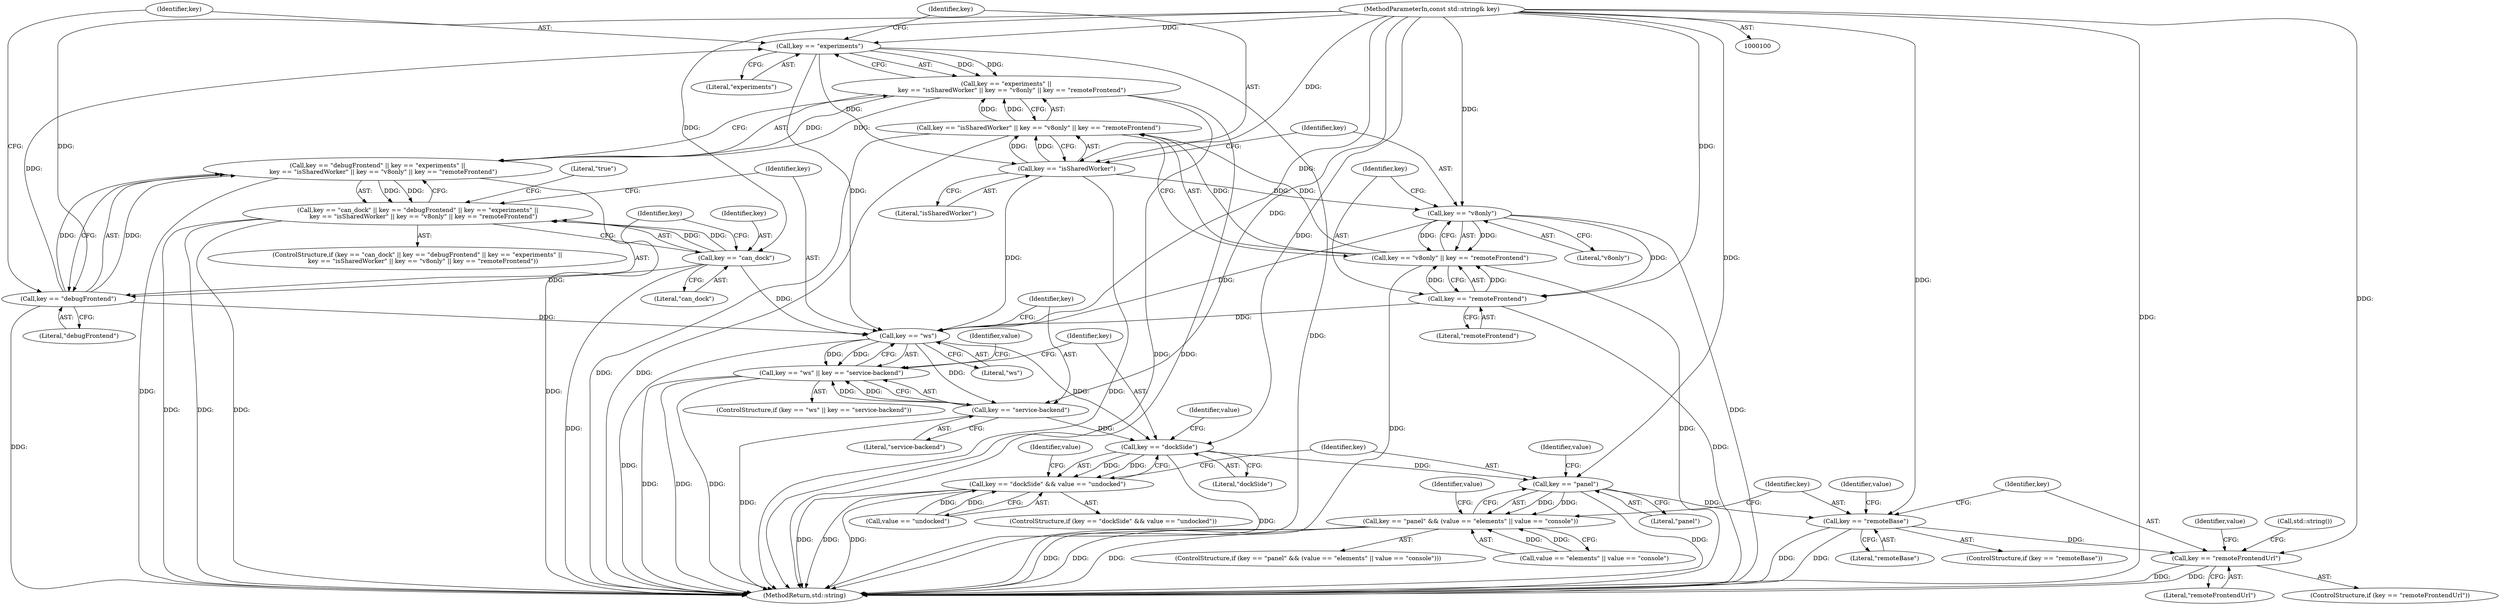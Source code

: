 digraph "1_Chrome_eea3300239f0b53e172a320eb8de59d0bea65f27_7@del" {
"1000114" [label="(Call,key == \"experiments\")"];
"1000110" [label="(Call,key == \"debugFrontend\")"];
"1000106" [label="(Call,key == \"can_dock\")"];
"1000101" [label="(MethodParameterIn,const std::string& key)"];
"1000113" [label="(Call,key == \"experiments\" ||\n      key == \"isSharedWorker\" || key == \"v8only\" || key == \"remoteFrontend\")"];
"1000109" [label="(Call,key == \"debugFrontend\" || key == \"experiments\" ||\n      key == \"isSharedWorker\" || key == \"v8only\" || key == \"remoteFrontend\")"];
"1000105" [label="(Call,key == \"can_dock\" || key == \"debugFrontend\" || key == \"experiments\" ||\n      key == \"isSharedWorker\" || key == \"v8only\" || key == \"remoteFrontend\")"];
"1000118" [label="(Call,key == \"isSharedWorker\")"];
"1000117" [label="(Call,key == \"isSharedWorker\" || key == \"v8only\" || key == \"remoteFrontend\")"];
"1000122" [label="(Call,key == \"v8only\")"];
"1000121" [label="(Call,key == \"v8only\" || key == \"remoteFrontend\")"];
"1000125" [label="(Call,key == \"remoteFrontend\")"];
"1000132" [label="(Call,key == \"ws\")"];
"1000131" [label="(Call,key == \"ws\" || key == \"service-backend\")"];
"1000135" [label="(Call,key == \"service-backend\")"];
"1000143" [label="(Call,key == \"dockSide\")"];
"1000142" [label="(Call,key == \"dockSide\" && value == \"undocked\")"];
"1000153" [label="(Call,key == \"panel\")"];
"1000152" [label="(Call,key == \"panel\" && (value == \"elements\" || value == \"console\"))"];
"1000166" [label="(Call,key == \"remoteBase\")"];
"1000173" [label="(Call,key == \"remoteFrontendUrl\")"];
"1000105" [label="(Call,key == \"can_dock\" || key == \"debugFrontend\" || key == \"experiments\" ||\n      key == \"isSharedWorker\" || key == \"v8only\" || key == \"remoteFrontend\")"];
"1000127" [label="(Literal,\"remoteFrontend\")"];
"1000126" [label="(Identifier,key)"];
"1000154" [label="(Identifier,key)"];
"1000104" [label="(ControlStructure,if (key == \"can_dock\" || key == \"debugFrontend\" || key == \"experiments\" ||\n      key == \"isSharedWorker\" || key == \"v8only\" || key == \"remoteFrontend\"))"];
"1000165" [label="(ControlStructure,if (key == \"remoteBase\"))"];
"1000113" [label="(Call,key == \"experiments\" ||\n      key == \"isSharedWorker\" || key == \"v8only\" || key == \"remoteFrontend\")"];
"1000145" [label="(Literal,\"dockSide\")"];
"1000124" [label="(Literal,\"v8only\")"];
"1000129" [label="(Literal,\"true\")"];
"1000175" [label="(Literal,\"remoteFrontendUrl\")"];
"1000125" [label="(Call,key == \"remoteFrontend\")"];
"1000111" [label="(Identifier,key)"];
"1000143" [label="(Call,key == \"dockSide\")"];
"1000136" [label="(Identifier,key)"];
"1000150" [label="(Identifier,value)"];
"1000156" [label="(Call,value == \"elements\" || value == \"console\")"];
"1000171" [label="(Identifier,value)"];
"1000174" [label="(Identifier,key)"];
"1000172" [label="(ControlStructure,if (key == \"remoteFrontendUrl\"))"];
"1000135" [label="(Call,key == \"service-backend\")"];
"1000110" [label="(Call,key == \"debugFrontend\")"];
"1000133" [label="(Identifier,key)"];
"1000151" [label="(ControlStructure,if (key == \"panel\" && (value == \"elements\" || value == \"console\")))"];
"1000166" [label="(Call,key == \"remoteBase\")"];
"1000116" [label="(Literal,\"experiments\")"];
"1000167" [label="(Identifier,key)"];
"1000115" [label="(Identifier,key)"];
"1000137" [label="(Literal,\"service-backend\")"];
"1000181" [label="(MethodReturn,std::string)"];
"1000117" [label="(Call,key == \"isSharedWorker\" || key == \"v8only\" || key == \"remoteFrontend\")"];
"1000107" [label="(Identifier,key)"];
"1000142" [label="(Call,key == \"dockSide\" && value == \"undocked\")"];
"1000106" [label="(Call,key == \"can_dock\")"];
"1000132" [label="(Call,key == \"ws\")"];
"1000134" [label="(Literal,\"ws\")"];
"1000140" [label="(Identifier,value)"];
"1000119" [label="(Identifier,key)"];
"1000108" [label="(Literal,\"can_dock\")"];
"1000122" [label="(Call,key == \"v8only\")"];
"1000173" [label="(Call,key == \"remoteFrontendUrl\")"];
"1000121" [label="(Call,key == \"v8only\" || key == \"remoteFrontend\")"];
"1000141" [label="(ControlStructure,if (key == \"dockSide\" && value == \"undocked\"))"];
"1000146" [label="(Call,value == \"undocked\")"];
"1000178" [label="(Identifier,value)"];
"1000101" [label="(MethodParameterIn,const std::string& key)"];
"1000120" [label="(Literal,\"isSharedWorker\")"];
"1000131" [label="(Call,key == \"ws\" || key == \"service-backend\")"];
"1000118" [label="(Call,key == \"isSharedWorker\")"];
"1000147" [label="(Identifier,value)"];
"1000168" [label="(Literal,\"remoteBase\")"];
"1000114" [label="(Call,key == \"experiments\")"];
"1000152" [label="(Call,key == \"panel\" && (value == \"elements\" || value == \"console\"))"];
"1000123" [label="(Identifier,key)"];
"1000109" [label="(Call,key == \"debugFrontend\" || key == \"experiments\" ||\n      key == \"isSharedWorker\" || key == \"v8only\" || key == \"remoteFrontend\")"];
"1000112" [label="(Literal,\"debugFrontend\")"];
"1000155" [label="(Literal,\"panel\")"];
"1000158" [label="(Identifier,value)"];
"1000164" [label="(Identifier,value)"];
"1000180" [label="(Call,std::string())"];
"1000130" [label="(ControlStructure,if (key == \"ws\" || key == \"service-backend\"))"];
"1000144" [label="(Identifier,key)"];
"1000153" [label="(Call,key == \"panel\")"];
"1000114" -> "1000113"  [label="AST: "];
"1000114" -> "1000116"  [label="CFG: "];
"1000115" -> "1000114"  [label="AST: "];
"1000116" -> "1000114"  [label="AST: "];
"1000119" -> "1000114"  [label="CFG: "];
"1000113" -> "1000114"  [label="CFG: "];
"1000114" -> "1000181"  [label="DDG: "];
"1000114" -> "1000113"  [label="DDG: "];
"1000114" -> "1000113"  [label="DDG: "];
"1000110" -> "1000114"  [label="DDG: "];
"1000101" -> "1000114"  [label="DDG: "];
"1000114" -> "1000118"  [label="DDG: "];
"1000114" -> "1000132"  [label="DDG: "];
"1000110" -> "1000109"  [label="AST: "];
"1000110" -> "1000112"  [label="CFG: "];
"1000111" -> "1000110"  [label="AST: "];
"1000112" -> "1000110"  [label="AST: "];
"1000115" -> "1000110"  [label="CFG: "];
"1000109" -> "1000110"  [label="CFG: "];
"1000110" -> "1000181"  [label="DDG: "];
"1000110" -> "1000109"  [label="DDG: "];
"1000110" -> "1000109"  [label="DDG: "];
"1000106" -> "1000110"  [label="DDG: "];
"1000101" -> "1000110"  [label="DDG: "];
"1000110" -> "1000132"  [label="DDG: "];
"1000106" -> "1000105"  [label="AST: "];
"1000106" -> "1000108"  [label="CFG: "];
"1000107" -> "1000106"  [label="AST: "];
"1000108" -> "1000106"  [label="AST: "];
"1000111" -> "1000106"  [label="CFG: "];
"1000105" -> "1000106"  [label="CFG: "];
"1000106" -> "1000181"  [label="DDG: "];
"1000106" -> "1000105"  [label="DDG: "];
"1000106" -> "1000105"  [label="DDG: "];
"1000101" -> "1000106"  [label="DDG: "];
"1000106" -> "1000132"  [label="DDG: "];
"1000101" -> "1000100"  [label="AST: "];
"1000101" -> "1000181"  [label="DDG: "];
"1000101" -> "1000118"  [label="DDG: "];
"1000101" -> "1000122"  [label="DDG: "];
"1000101" -> "1000125"  [label="DDG: "];
"1000101" -> "1000132"  [label="DDG: "];
"1000101" -> "1000135"  [label="DDG: "];
"1000101" -> "1000143"  [label="DDG: "];
"1000101" -> "1000153"  [label="DDG: "];
"1000101" -> "1000166"  [label="DDG: "];
"1000101" -> "1000173"  [label="DDG: "];
"1000113" -> "1000109"  [label="AST: "];
"1000113" -> "1000117"  [label="CFG: "];
"1000117" -> "1000113"  [label="AST: "];
"1000109" -> "1000113"  [label="CFG: "];
"1000113" -> "1000181"  [label="DDG: "];
"1000113" -> "1000181"  [label="DDG: "];
"1000113" -> "1000109"  [label="DDG: "];
"1000113" -> "1000109"  [label="DDG: "];
"1000117" -> "1000113"  [label="DDG: "];
"1000117" -> "1000113"  [label="DDG: "];
"1000109" -> "1000105"  [label="AST: "];
"1000105" -> "1000109"  [label="CFG: "];
"1000109" -> "1000181"  [label="DDG: "];
"1000109" -> "1000181"  [label="DDG: "];
"1000109" -> "1000105"  [label="DDG: "];
"1000109" -> "1000105"  [label="DDG: "];
"1000105" -> "1000104"  [label="AST: "];
"1000129" -> "1000105"  [label="CFG: "];
"1000133" -> "1000105"  [label="CFG: "];
"1000105" -> "1000181"  [label="DDG: "];
"1000105" -> "1000181"  [label="DDG: "];
"1000105" -> "1000181"  [label="DDG: "];
"1000118" -> "1000117"  [label="AST: "];
"1000118" -> "1000120"  [label="CFG: "];
"1000119" -> "1000118"  [label="AST: "];
"1000120" -> "1000118"  [label="AST: "];
"1000123" -> "1000118"  [label="CFG: "];
"1000117" -> "1000118"  [label="CFG: "];
"1000118" -> "1000181"  [label="DDG: "];
"1000118" -> "1000117"  [label="DDG: "];
"1000118" -> "1000117"  [label="DDG: "];
"1000118" -> "1000122"  [label="DDG: "];
"1000118" -> "1000132"  [label="DDG: "];
"1000117" -> "1000121"  [label="CFG: "];
"1000121" -> "1000117"  [label="AST: "];
"1000117" -> "1000181"  [label="DDG: "];
"1000117" -> "1000181"  [label="DDG: "];
"1000121" -> "1000117"  [label="DDG: "];
"1000121" -> "1000117"  [label="DDG: "];
"1000122" -> "1000121"  [label="AST: "];
"1000122" -> "1000124"  [label="CFG: "];
"1000123" -> "1000122"  [label="AST: "];
"1000124" -> "1000122"  [label="AST: "];
"1000126" -> "1000122"  [label="CFG: "];
"1000121" -> "1000122"  [label="CFG: "];
"1000122" -> "1000181"  [label="DDG: "];
"1000122" -> "1000121"  [label="DDG: "];
"1000122" -> "1000121"  [label="DDG: "];
"1000122" -> "1000125"  [label="DDG: "];
"1000122" -> "1000132"  [label="DDG: "];
"1000121" -> "1000125"  [label="CFG: "];
"1000125" -> "1000121"  [label="AST: "];
"1000121" -> "1000181"  [label="DDG: "];
"1000121" -> "1000181"  [label="DDG: "];
"1000125" -> "1000121"  [label="DDG: "];
"1000125" -> "1000121"  [label="DDG: "];
"1000125" -> "1000127"  [label="CFG: "];
"1000126" -> "1000125"  [label="AST: "];
"1000127" -> "1000125"  [label="AST: "];
"1000125" -> "1000181"  [label="DDG: "];
"1000125" -> "1000132"  [label="DDG: "];
"1000132" -> "1000131"  [label="AST: "];
"1000132" -> "1000134"  [label="CFG: "];
"1000133" -> "1000132"  [label="AST: "];
"1000134" -> "1000132"  [label="AST: "];
"1000136" -> "1000132"  [label="CFG: "];
"1000131" -> "1000132"  [label="CFG: "];
"1000132" -> "1000181"  [label="DDG: "];
"1000132" -> "1000131"  [label="DDG: "];
"1000132" -> "1000131"  [label="DDG: "];
"1000132" -> "1000135"  [label="DDG: "];
"1000132" -> "1000143"  [label="DDG: "];
"1000131" -> "1000130"  [label="AST: "];
"1000131" -> "1000135"  [label="CFG: "];
"1000135" -> "1000131"  [label="AST: "];
"1000140" -> "1000131"  [label="CFG: "];
"1000144" -> "1000131"  [label="CFG: "];
"1000131" -> "1000181"  [label="DDG: "];
"1000131" -> "1000181"  [label="DDG: "];
"1000131" -> "1000181"  [label="DDG: "];
"1000135" -> "1000131"  [label="DDG: "];
"1000135" -> "1000131"  [label="DDG: "];
"1000135" -> "1000137"  [label="CFG: "];
"1000136" -> "1000135"  [label="AST: "];
"1000137" -> "1000135"  [label="AST: "];
"1000135" -> "1000181"  [label="DDG: "];
"1000135" -> "1000143"  [label="DDG: "];
"1000143" -> "1000142"  [label="AST: "];
"1000143" -> "1000145"  [label="CFG: "];
"1000144" -> "1000143"  [label="AST: "];
"1000145" -> "1000143"  [label="AST: "];
"1000147" -> "1000143"  [label="CFG: "];
"1000142" -> "1000143"  [label="CFG: "];
"1000143" -> "1000181"  [label="DDG: "];
"1000143" -> "1000142"  [label="DDG: "];
"1000143" -> "1000142"  [label="DDG: "];
"1000143" -> "1000153"  [label="DDG: "];
"1000142" -> "1000141"  [label="AST: "];
"1000142" -> "1000146"  [label="CFG: "];
"1000146" -> "1000142"  [label="AST: "];
"1000150" -> "1000142"  [label="CFG: "];
"1000154" -> "1000142"  [label="CFG: "];
"1000142" -> "1000181"  [label="DDG: "];
"1000142" -> "1000181"  [label="DDG: "];
"1000142" -> "1000181"  [label="DDG: "];
"1000146" -> "1000142"  [label="DDG: "];
"1000146" -> "1000142"  [label="DDG: "];
"1000153" -> "1000152"  [label="AST: "];
"1000153" -> "1000155"  [label="CFG: "];
"1000154" -> "1000153"  [label="AST: "];
"1000155" -> "1000153"  [label="AST: "];
"1000158" -> "1000153"  [label="CFG: "];
"1000152" -> "1000153"  [label="CFG: "];
"1000153" -> "1000181"  [label="DDG: "];
"1000153" -> "1000152"  [label="DDG: "];
"1000153" -> "1000152"  [label="DDG: "];
"1000153" -> "1000166"  [label="DDG: "];
"1000152" -> "1000151"  [label="AST: "];
"1000152" -> "1000156"  [label="CFG: "];
"1000156" -> "1000152"  [label="AST: "];
"1000164" -> "1000152"  [label="CFG: "];
"1000167" -> "1000152"  [label="CFG: "];
"1000152" -> "1000181"  [label="DDG: "];
"1000152" -> "1000181"  [label="DDG: "];
"1000152" -> "1000181"  [label="DDG: "];
"1000156" -> "1000152"  [label="DDG: "];
"1000156" -> "1000152"  [label="DDG: "];
"1000166" -> "1000165"  [label="AST: "];
"1000166" -> "1000168"  [label="CFG: "];
"1000167" -> "1000166"  [label="AST: "];
"1000168" -> "1000166"  [label="AST: "];
"1000171" -> "1000166"  [label="CFG: "];
"1000174" -> "1000166"  [label="CFG: "];
"1000166" -> "1000181"  [label="DDG: "];
"1000166" -> "1000181"  [label="DDG: "];
"1000166" -> "1000173"  [label="DDG: "];
"1000173" -> "1000172"  [label="AST: "];
"1000173" -> "1000175"  [label="CFG: "];
"1000174" -> "1000173"  [label="AST: "];
"1000175" -> "1000173"  [label="AST: "];
"1000178" -> "1000173"  [label="CFG: "];
"1000180" -> "1000173"  [label="CFG: "];
"1000173" -> "1000181"  [label="DDG: "];
"1000173" -> "1000181"  [label="DDG: "];
}
